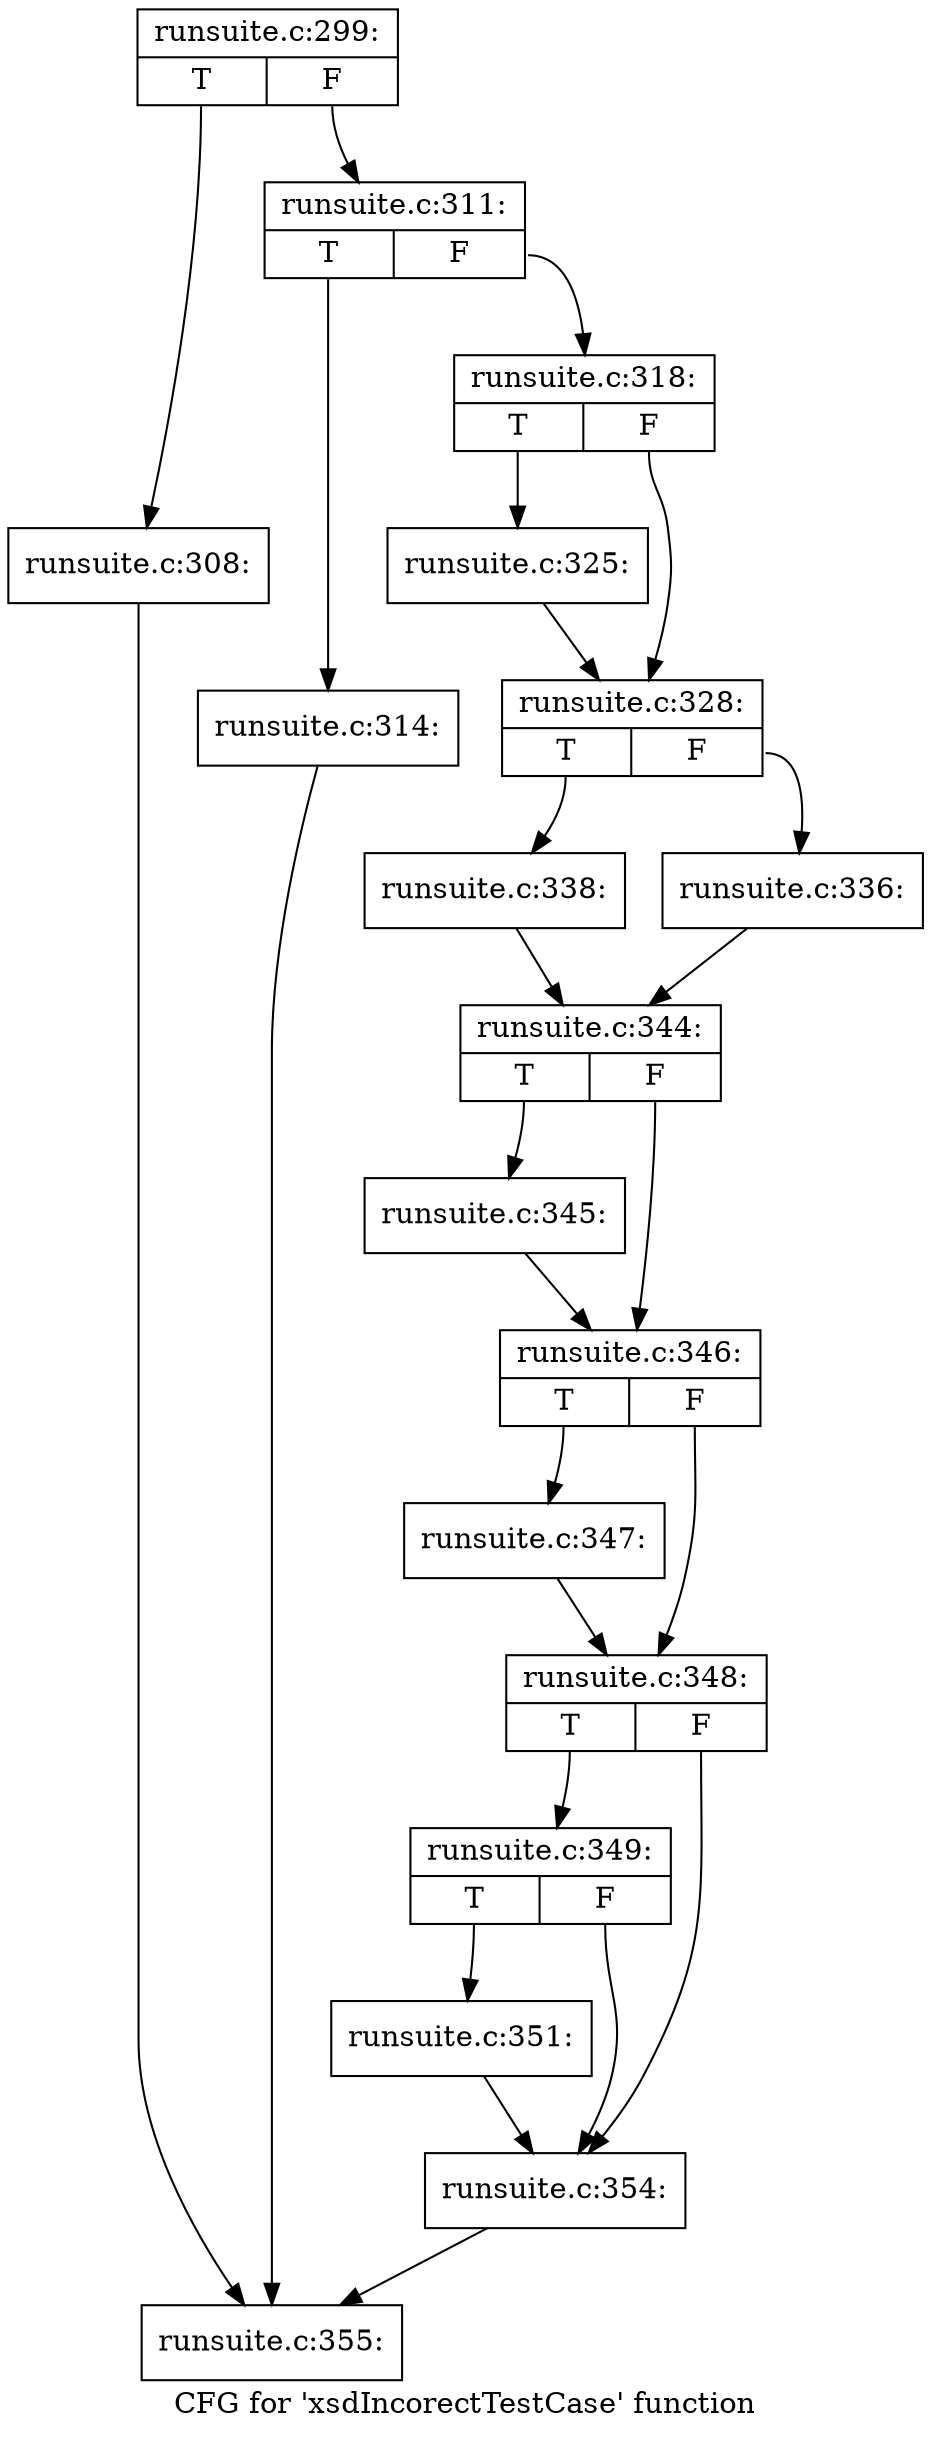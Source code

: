 digraph "CFG for 'xsdIncorectTestCase' function" {
	label="CFG for 'xsdIncorectTestCase' function";

	Node0x5748ab0 [shape=record,label="{runsuite.c:299:|{<s0>T|<s1>F}}"];
	Node0x5748ab0:s0 -> Node0x574ca80;
	Node0x5748ab0:s1 -> Node0x574cad0;
	Node0x574ca80 [shape=record,label="{runsuite.c:308:}"];
	Node0x574ca80 -> Node0x574a4b0;
	Node0x574cad0 [shape=record,label="{runsuite.c:311:|{<s0>T|<s1>F}}"];
	Node0x574cad0:s0 -> Node0x574d2a0;
	Node0x574cad0:s1 -> Node0x574d2f0;
	Node0x574d2a0 [shape=record,label="{runsuite.c:314:}"];
	Node0x574d2a0 -> Node0x574a4b0;
	Node0x574d2f0 [shape=record,label="{runsuite.c:318:|{<s0>T|<s1>F}}"];
	Node0x574d2f0:s0 -> Node0x574deb0;
	Node0x574d2f0:s1 -> Node0x574df00;
	Node0x574deb0 [shape=record,label="{runsuite.c:325:}"];
	Node0x574deb0 -> Node0x574df00;
	Node0x574df00 [shape=record,label="{runsuite.c:328:|{<s0>T|<s1>F}}"];
	Node0x574df00:s0 -> Node0x574f600;
	Node0x574df00:s1 -> Node0x574f650;
	Node0x574f600 [shape=record,label="{runsuite.c:338:}"];
	Node0x574f600 -> Node0x5750660;
	Node0x574f650 [shape=record,label="{runsuite.c:336:}"];
	Node0x574f650 -> Node0x5750660;
	Node0x5750660 [shape=record,label="{runsuite.c:344:|{<s0>T|<s1>F}}"];
	Node0x5750660:s0 -> Node0x57508a0;
	Node0x5750660:s1 -> Node0x57508f0;
	Node0x57508a0 [shape=record,label="{runsuite.c:345:}"];
	Node0x57508a0 -> Node0x57508f0;
	Node0x57508f0 [shape=record,label="{runsuite.c:346:|{<s0>T|<s1>F}}"];
	Node0x57508f0:s0 -> Node0x5750dc0;
	Node0x57508f0:s1 -> Node0x5750e10;
	Node0x5750dc0 [shape=record,label="{runsuite.c:347:}"];
	Node0x5750dc0 -> Node0x5750e10;
	Node0x5750e10 [shape=record,label="{runsuite.c:348:|{<s0>T|<s1>F}}"];
	Node0x5750e10:s0 -> Node0x5751420;
	Node0x5750e10:s1 -> Node0x57513d0;
	Node0x5751420 [shape=record,label="{runsuite.c:349:|{<s0>T|<s1>F}}"];
	Node0x5751420:s0 -> Node0x5751380;
	Node0x5751420:s1 -> Node0x57513d0;
	Node0x5751380 [shape=record,label="{runsuite.c:351:}"];
	Node0x5751380 -> Node0x57513d0;
	Node0x57513d0 [shape=record,label="{runsuite.c:354:}"];
	Node0x57513d0 -> Node0x574a4b0;
	Node0x574a4b0 [shape=record,label="{runsuite.c:355:}"];
}
